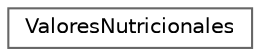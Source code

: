 digraph "Graphical Class Hierarchy"
{
 // LATEX_PDF_SIZE
  bgcolor="transparent";
  edge [fontname=Helvetica,fontsize=10,labelfontname=Helvetica,labelfontsize=10];
  node [fontname=Helvetica,fontsize=10,shape=box,height=0.2,width=0.4];
  rankdir="LR";
  Node0 [id="Node000000",label="ValoresNutricionales",height=0.2,width=0.4,color="grey40", fillcolor="white", style="filled",URL="$class_valores_nutricionales.html",tooltip="Clase que representa los valores nutricionales."];
}

